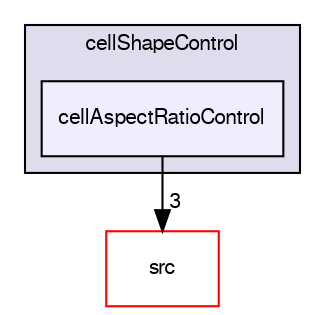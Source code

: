 digraph "applications/utilities/mesh/generation/foamyHexMesh/conformalVoronoiMesh/cellShapeControl/cellAspectRatioControl" {
  bgcolor=transparent;
  compound=true
  node [ fontsize="10", fontname="FreeSans"];
  edge [ labelfontsize="10", labelfontname="FreeSans"];
  subgraph clusterdir_485e6c61ac1e1d556adbe52122e98a88 {
    graph [ bgcolor="#ddddee", pencolor="black", label="cellShapeControl" fontname="FreeSans", fontsize="10", URL="dir_485e6c61ac1e1d556adbe52122e98a88.html"]
  dir_7a1caf562cb0a78c4f554c972b9c04db [shape=box, label="cellAspectRatioControl", style="filled", fillcolor="#eeeeff", pencolor="black", URL="dir_7a1caf562cb0a78c4f554c972b9c04db.html"];
  }
  dir_68267d1309a1af8e8297ef4c3efbcdba [shape=box label="src" color="red" URL="dir_68267d1309a1af8e8297ef4c3efbcdba.html"];
  dir_7a1caf562cb0a78c4f554c972b9c04db->dir_68267d1309a1af8e8297ef4c3efbcdba [headlabel="3", labeldistance=1.5 headhref="dir_000352_000577.html"];
}
